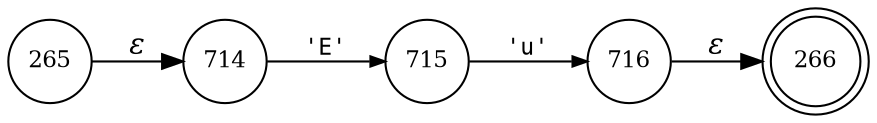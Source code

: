 digraph ATN {
rankdir=LR;
s266[fontsize=11, label="266", shape=doublecircle, fixedsize=true, width=.6];
s265[fontsize=11,label="265", shape=circle, fixedsize=true, width=.55, peripheries=1];
s714[fontsize=11,label="714", shape=circle, fixedsize=true, width=.55, peripheries=1];
s715[fontsize=11,label="715", shape=circle, fixedsize=true, width=.55, peripheries=1];
s716[fontsize=11,label="716", shape=circle, fixedsize=true, width=.55, peripheries=1];
s265 -> s714 [fontname="Times-Italic", label="&epsilon;"];
s714 -> s715 [fontsize=11, fontname="Courier", arrowsize=.7, label = "'E'", arrowhead = normal];
s715 -> s716 [fontsize=11, fontname="Courier", arrowsize=.7, label = "'u'", arrowhead = normal];
s716 -> s266 [fontname="Times-Italic", label="&epsilon;"];
}